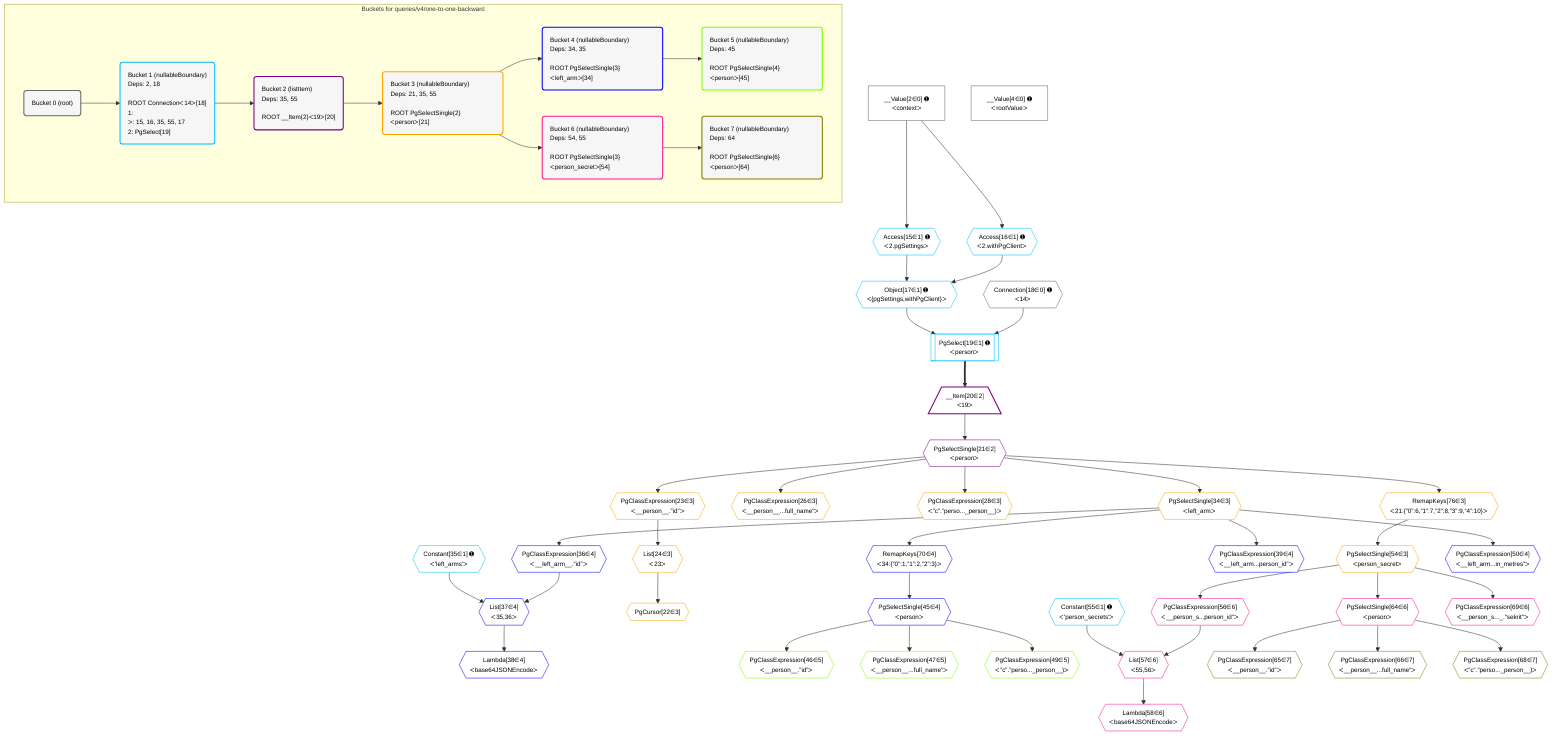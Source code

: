 %%{init: {'themeVariables': { 'fontSize': '12px'}}}%%
graph TD
    classDef path fill:#eee,stroke:#000,color:#000
    classDef plan fill:#fff,stroke-width:1px,color:#000
    classDef itemplan fill:#fff,stroke-width:2px,color:#000
    classDef unbatchedplan fill:#dff,stroke-width:1px,color:#000
    classDef sideeffectplan fill:#fcc,stroke-width:2px,color:#000
    classDef bucket fill:#f6f6f6,color:#000,stroke-width:2px,text-align:left


    %% plan dependencies
    __Value2["__Value[2∈0] ➊<br />ᐸcontextᐳ"]:::plan
    __Value4["__Value[4∈0] ➊<br />ᐸrootValueᐳ"]:::plan
    Connection18{{"Connection[18∈0] ➊<br />ᐸ14ᐳ"}}:::plan
    Object17{{"Object[17∈1] ➊<br />ᐸ{pgSettings,withPgClient}ᐳ"}}:::plan
    Access15{{"Access[15∈1] ➊<br />ᐸ2.pgSettingsᐳ"}}:::plan
    Access16{{"Access[16∈1] ➊<br />ᐸ2.withPgClientᐳ"}}:::plan
    Access15 & Access16 --> Object17
    PgSelect19[["PgSelect[19∈1] ➊<br />ᐸpersonᐳ"]]:::plan
    Object17 & Connection18 --> PgSelect19
    __Value2 --> Access15
    __Value2 --> Access16
    Constant35{{"Constant[35∈1] ➊<br />ᐸ'left_arms'ᐳ"}}:::plan
    Constant55{{"Constant[55∈1] ➊<br />ᐸ'person_secrets'ᐳ"}}:::plan
    __Item20[/"__Item[20∈2]<br />ᐸ19ᐳ"\]:::itemplan
    PgSelect19 ==> __Item20
    PgSelectSingle21{{"PgSelectSingle[21∈2]<br />ᐸpersonᐳ"}}:::plan
    __Item20 --> PgSelectSingle21
    PgCursor22{{"PgCursor[22∈3]"}}:::plan
    List24{{"List[24∈3]<br />ᐸ23ᐳ"}}:::plan
    List24 --> PgCursor22
    PgClassExpression23{{"PgClassExpression[23∈3]<br />ᐸ__person__.”id”ᐳ"}}:::plan
    PgSelectSingle21 --> PgClassExpression23
    PgClassExpression23 --> List24
    PgClassExpression26{{"PgClassExpression[26∈3]<br />ᐸ__person__...full_name”ᐳ"}}:::plan
    PgSelectSingle21 --> PgClassExpression26
    PgClassExpression28{{"PgClassExpression[28∈3]<br />ᐸ”c”.”perso..._person__)ᐳ"}}:::plan
    PgSelectSingle21 --> PgClassExpression28
    PgSelectSingle34{{"PgSelectSingle[34∈3]<br />ᐸleft_armᐳ"}}:::plan
    PgSelectSingle21 --> PgSelectSingle34
    PgSelectSingle54{{"PgSelectSingle[54∈3]<br />ᐸperson_secretᐳ"}}:::plan
    RemapKeys76{{"RemapKeys[76∈3]<br />ᐸ21:{”0”:6,”1”:7,”2”:8,”3”:9,”4”:10}ᐳ"}}:::plan
    RemapKeys76 --> PgSelectSingle54
    PgSelectSingle21 --> RemapKeys76
    List37{{"List[37∈4]<br />ᐸ35,36ᐳ"}}:::plan
    PgClassExpression36{{"PgClassExpression[36∈4]<br />ᐸ__left_arm__.”id”ᐳ"}}:::plan
    Constant35 & PgClassExpression36 --> List37
    PgSelectSingle34 --> PgClassExpression36
    Lambda38{{"Lambda[38∈4]<br />ᐸbase64JSONEncodeᐳ"}}:::plan
    List37 --> Lambda38
    PgClassExpression39{{"PgClassExpression[39∈4]<br />ᐸ__left_arm...person_id”ᐳ"}}:::plan
    PgSelectSingle34 --> PgClassExpression39
    PgSelectSingle45{{"PgSelectSingle[45∈4]<br />ᐸpersonᐳ"}}:::plan
    RemapKeys70{{"RemapKeys[70∈4]<br />ᐸ34:{”0”:1,”1”:2,”2”:3}ᐳ"}}:::plan
    RemapKeys70 --> PgSelectSingle45
    PgClassExpression50{{"PgClassExpression[50∈4]<br />ᐸ__left_arm...in_metres”ᐳ"}}:::plan
    PgSelectSingle34 --> PgClassExpression50
    PgSelectSingle34 --> RemapKeys70
    PgClassExpression46{{"PgClassExpression[46∈5]<br />ᐸ__person__.”id”ᐳ"}}:::plan
    PgSelectSingle45 --> PgClassExpression46
    PgClassExpression47{{"PgClassExpression[47∈5]<br />ᐸ__person__...full_name”ᐳ"}}:::plan
    PgSelectSingle45 --> PgClassExpression47
    PgClassExpression49{{"PgClassExpression[49∈5]<br />ᐸ”c”.”perso..._person__)ᐳ"}}:::plan
    PgSelectSingle45 --> PgClassExpression49
    List57{{"List[57∈6]<br />ᐸ55,56ᐳ"}}:::plan
    PgClassExpression56{{"PgClassExpression[56∈6]<br />ᐸ__person_s...person_id”ᐳ"}}:::plan
    Constant55 & PgClassExpression56 --> List57
    PgSelectSingle54 --> PgClassExpression56
    Lambda58{{"Lambda[58∈6]<br />ᐸbase64JSONEncodeᐳ"}}:::plan
    List57 --> Lambda58
    PgSelectSingle64{{"PgSelectSingle[64∈6]<br />ᐸpersonᐳ"}}:::plan
    PgSelectSingle54 --> PgSelectSingle64
    PgClassExpression69{{"PgClassExpression[69∈6]<br />ᐸ__person_s..._.”sekrit”ᐳ"}}:::plan
    PgSelectSingle54 --> PgClassExpression69
    PgClassExpression65{{"PgClassExpression[65∈7]<br />ᐸ__person__.”id”ᐳ"}}:::plan
    PgSelectSingle64 --> PgClassExpression65
    PgClassExpression66{{"PgClassExpression[66∈7]<br />ᐸ__person__...full_name”ᐳ"}}:::plan
    PgSelectSingle64 --> PgClassExpression66
    PgClassExpression68{{"PgClassExpression[68∈7]<br />ᐸ”c”.”perso..._person__)ᐳ"}}:::plan
    PgSelectSingle64 --> PgClassExpression68

    %% define steps

    subgraph "Buckets for queries/v4/one-to-one-backward"
    Bucket0("Bucket 0 (root)"):::bucket
    classDef bucket0 stroke:#696969
    class Bucket0,__Value2,__Value4,Connection18 bucket0
    Bucket1("Bucket 1 (nullableBoundary)<br />Deps: 2, 18<br /><br />ROOT Connectionᐸ14ᐳ[18]<br />1: <br />ᐳ: 15, 16, 35, 55, 17<br />2: PgSelect[19]"):::bucket
    classDef bucket1 stroke:#00bfff
    class Bucket1,Access15,Access16,Object17,PgSelect19,Constant35,Constant55 bucket1
    Bucket2("Bucket 2 (listItem)<br />Deps: 35, 55<br /><br />ROOT __Item{2}ᐸ19ᐳ[20]"):::bucket
    classDef bucket2 stroke:#7f007f
    class Bucket2,__Item20,PgSelectSingle21 bucket2
    Bucket3("Bucket 3 (nullableBoundary)<br />Deps: 21, 35, 55<br /><br />ROOT PgSelectSingle{2}ᐸpersonᐳ[21]"):::bucket
    classDef bucket3 stroke:#ffa500
    class Bucket3,PgCursor22,PgClassExpression23,List24,PgClassExpression26,PgClassExpression28,PgSelectSingle34,PgSelectSingle54,RemapKeys76 bucket3
    Bucket4("Bucket 4 (nullableBoundary)<br />Deps: 34, 35<br /><br />ROOT PgSelectSingle{3}ᐸleft_armᐳ[34]"):::bucket
    classDef bucket4 stroke:#0000ff
    class Bucket4,PgClassExpression36,List37,Lambda38,PgClassExpression39,PgSelectSingle45,PgClassExpression50,RemapKeys70 bucket4
    Bucket5("Bucket 5 (nullableBoundary)<br />Deps: 45<br /><br />ROOT PgSelectSingle{4}ᐸpersonᐳ[45]"):::bucket
    classDef bucket5 stroke:#7fff00
    class Bucket5,PgClassExpression46,PgClassExpression47,PgClassExpression49 bucket5
    Bucket6("Bucket 6 (nullableBoundary)<br />Deps: 54, 55<br /><br />ROOT PgSelectSingle{3}ᐸperson_secretᐳ[54]"):::bucket
    classDef bucket6 stroke:#ff1493
    class Bucket6,PgClassExpression56,List57,Lambda58,PgSelectSingle64,PgClassExpression69 bucket6
    Bucket7("Bucket 7 (nullableBoundary)<br />Deps: 64<br /><br />ROOT PgSelectSingle{6}ᐸpersonᐳ[64]"):::bucket
    classDef bucket7 stroke:#808000
    class Bucket7,PgClassExpression65,PgClassExpression66,PgClassExpression68 bucket7
    Bucket0 --> Bucket1
    Bucket1 --> Bucket2
    Bucket2 --> Bucket3
    Bucket3 --> Bucket4 & Bucket6
    Bucket4 --> Bucket5
    Bucket6 --> Bucket7
    end